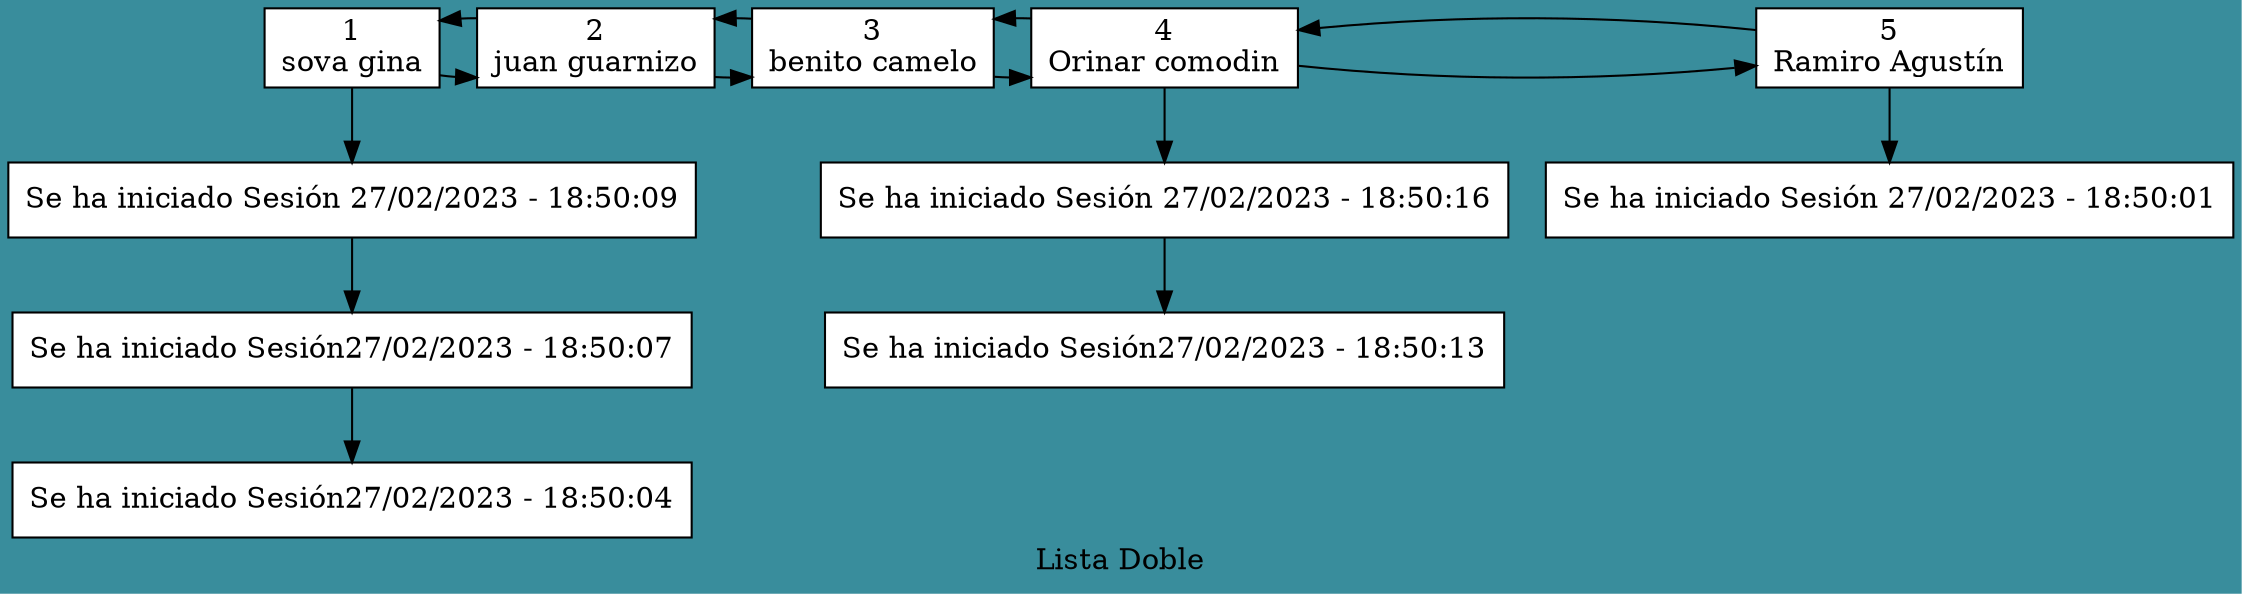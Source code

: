 digraph l{
 node[shape=box fillcolor="#FFFFFF" style=filled]
 label ="Lista Doble" 
 bgcolor= "#398D9C" 
B0[label="1
sova gina", group=0];


P00[label="Se ha iniciado Sesión 27/02/2023 - 18:50:09", group=0];
P01[label="Se ha iniciado Sesión27/02/2023 - 18:50:07", group=0];
P02[label="Se ha iniciado Sesión27/02/2023 - 18:50:04", group=0];
B1[label="2
juan guarnizo", group=1];


B2[label="3
benito camelo", group=2];


B3[label="4
Orinar comodin", group=3];


P30[label="Se ha iniciado Sesión 27/02/2023 - 18:50:16", group=3];
P31[label="Se ha iniciado Sesión27/02/2023 - 18:50:13", group=3];
B4[label="5
Ramiro Agustín", group=4];


P40[label="Se ha iniciado Sesión 27/02/2023 - 18:50:01", group=4];


B0-> B1
B1-> B2
B2-> B3
B3-> B4


B4-> B3
B3-> B2
B2-> B1
B1-> B0


B0-> P00
P00 -> P01
P01 -> P02
B3-> P30
P30 -> P31
B4-> P40



{rank=same;B0;B1;B2;B3;B4;};
}